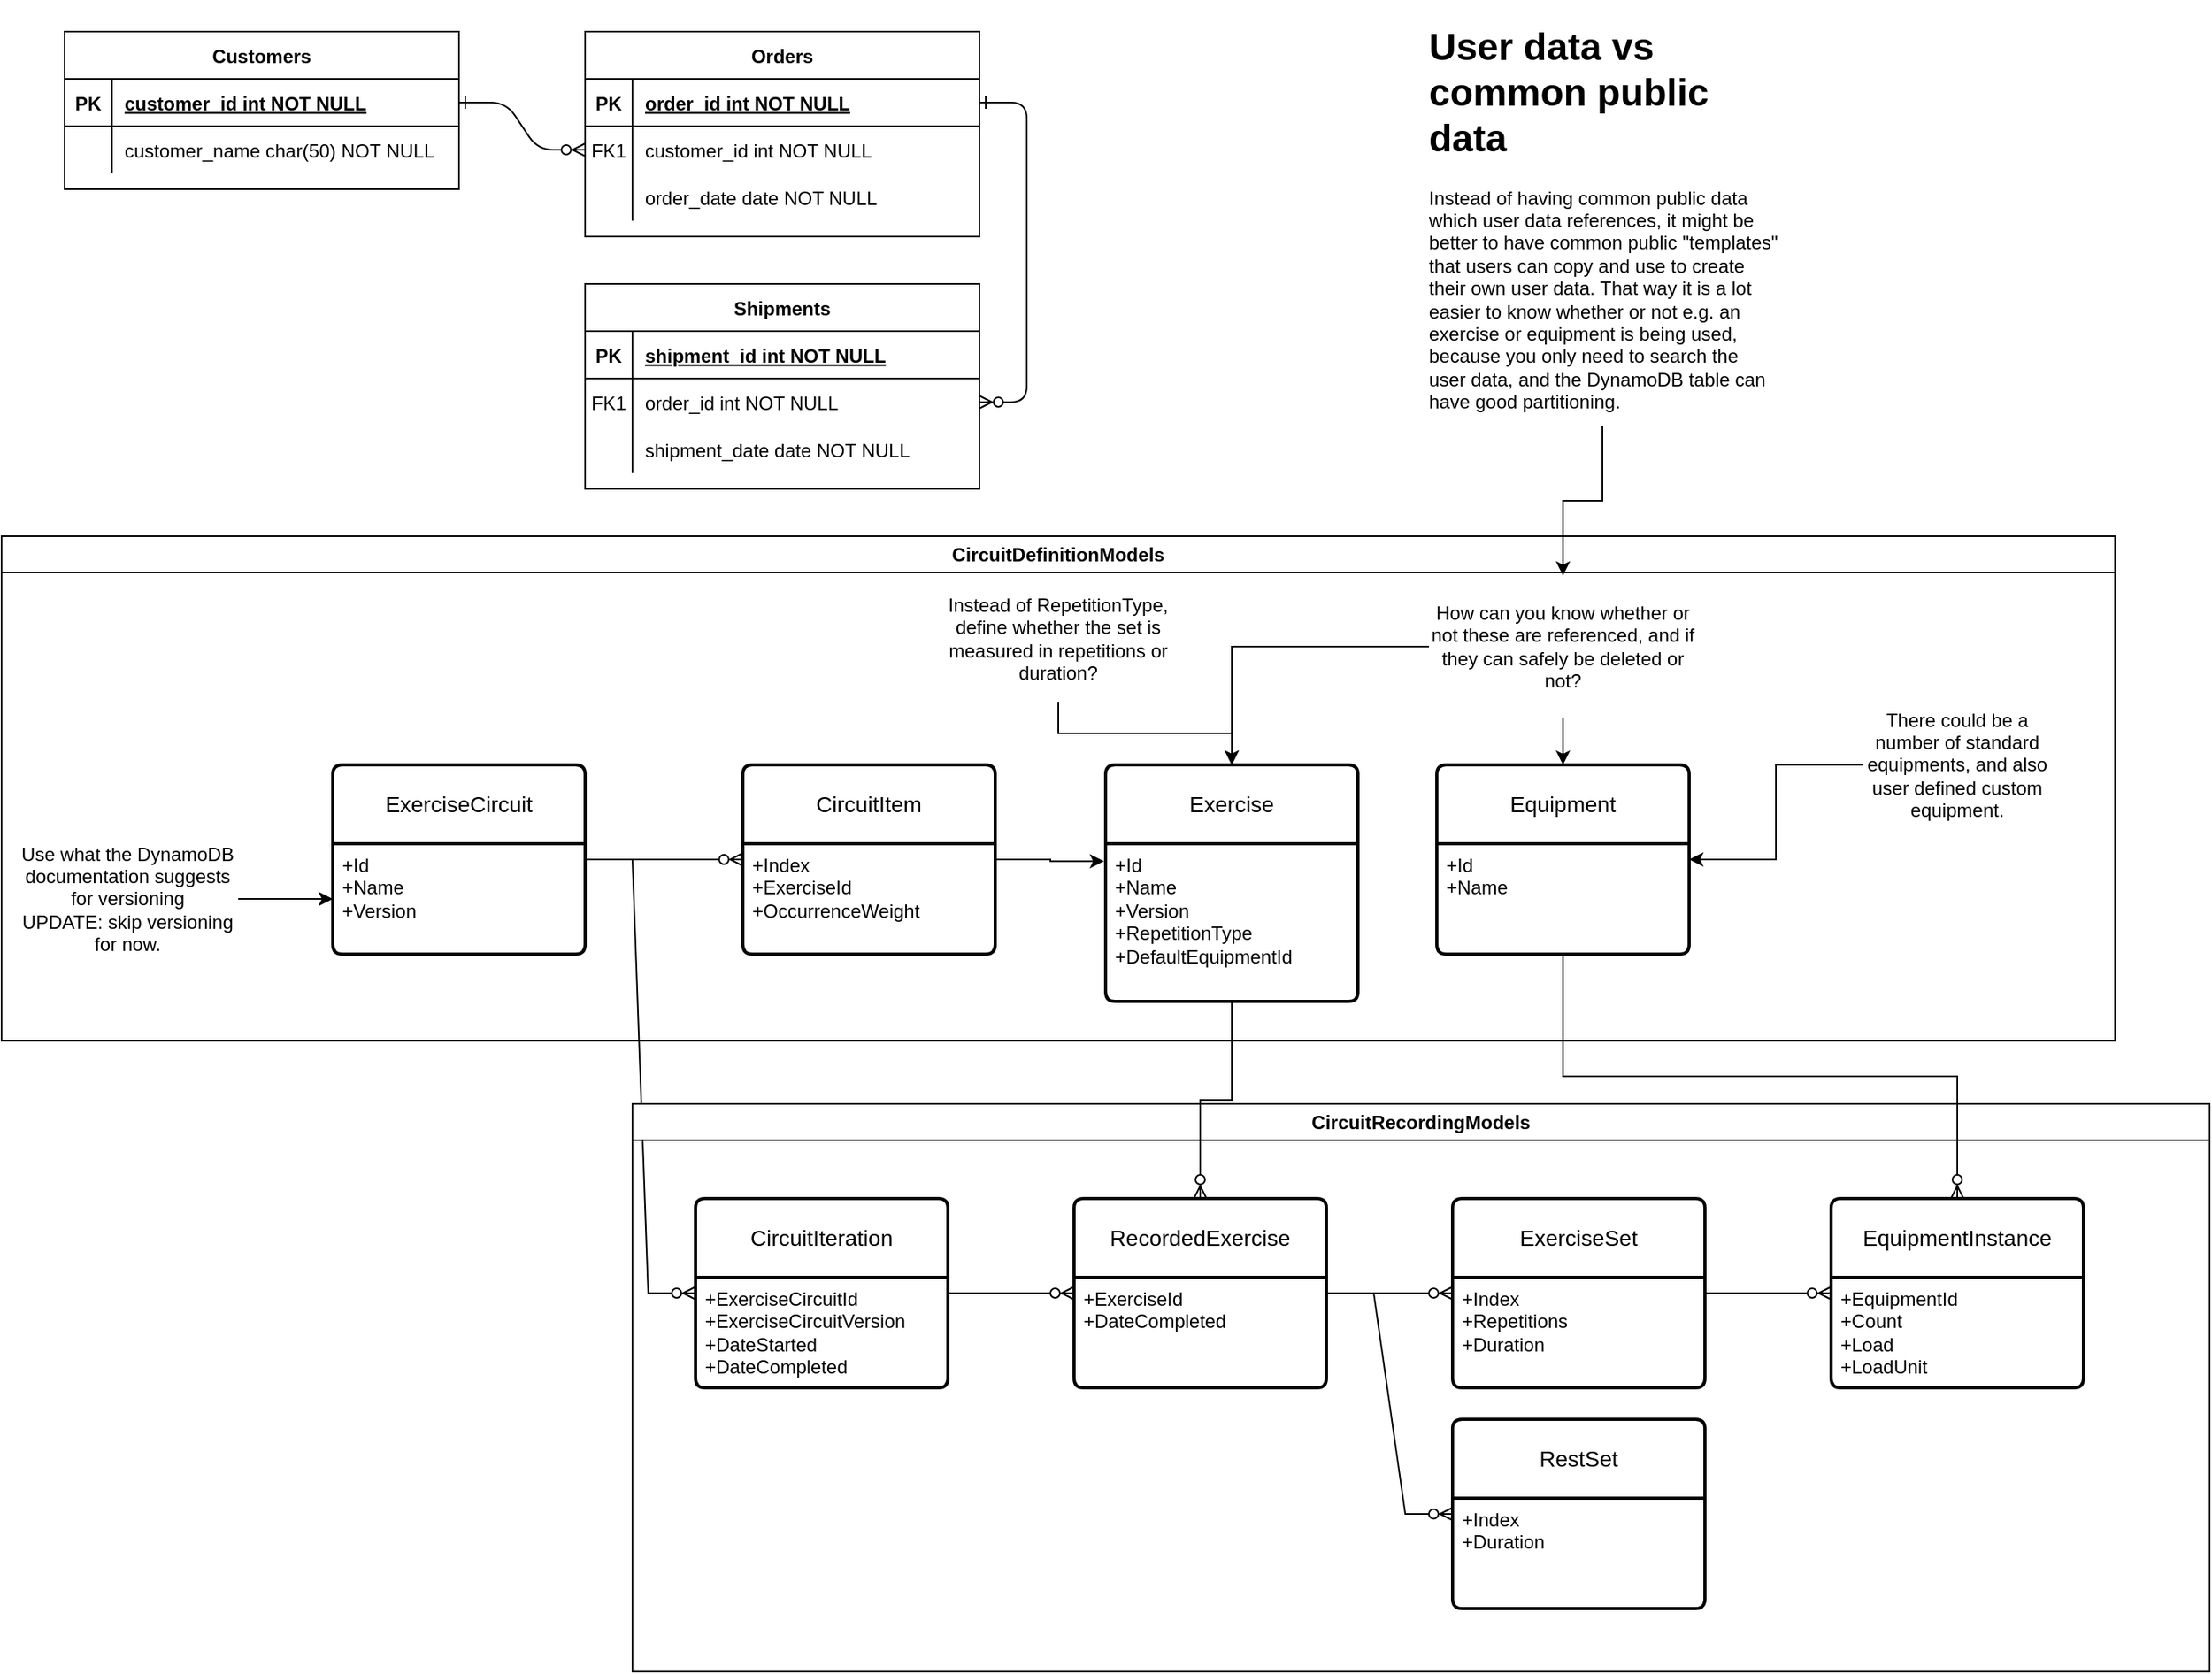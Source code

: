 <mxfile version="21.2.8" type="device">
  <diagram id="R2lEEEUBdFMjLlhIrx00" name="Page-1">
    <mxGraphModel dx="2074" dy="1204" grid="1" gridSize="10" guides="1" tooltips="1" connect="1" arrows="1" fold="1" page="1" pageScale="1" pageWidth="850" pageHeight="1100" math="0" shadow="0" extFonts="Permanent Marker^https://fonts.googleapis.com/css?family=Permanent+Marker">
      <root>
        <mxCell id="0" />
        <mxCell id="1" parent="0" />
        <mxCell id="C-vyLk0tnHw3VtMMgP7b-1" value="" style="edgeStyle=entityRelationEdgeStyle;endArrow=ERzeroToMany;startArrow=ERone;endFill=1;startFill=0;" parent="1" source="C-vyLk0tnHw3VtMMgP7b-24" target="C-vyLk0tnHw3VtMMgP7b-6" edge="1">
          <mxGeometry width="100" height="100" relative="1" as="geometry">
            <mxPoint x="340" y="640" as="sourcePoint" />
            <mxPoint x="440" y="540" as="targetPoint" />
          </mxGeometry>
        </mxCell>
        <mxCell id="C-vyLk0tnHw3VtMMgP7b-12" value="" style="edgeStyle=entityRelationEdgeStyle;endArrow=ERzeroToMany;startArrow=ERone;endFill=1;startFill=0;" parent="1" source="C-vyLk0tnHw3VtMMgP7b-3" target="C-vyLk0tnHw3VtMMgP7b-17" edge="1">
          <mxGeometry width="100" height="100" relative="1" as="geometry">
            <mxPoint x="400" y="100" as="sourcePoint" />
            <mxPoint x="460" y="125" as="targetPoint" />
          </mxGeometry>
        </mxCell>
        <mxCell id="C-vyLk0tnHw3VtMMgP7b-2" value="Orders" style="shape=table;startSize=30;container=1;collapsible=1;childLayout=tableLayout;fixedRows=1;rowLines=0;fontStyle=1;align=center;resizeLast=1;" parent="1" vertex="1">
          <mxGeometry x="450" y="40" width="250" height="130" as="geometry" />
        </mxCell>
        <mxCell id="C-vyLk0tnHw3VtMMgP7b-3" value="" style="shape=partialRectangle;collapsible=0;dropTarget=0;pointerEvents=0;fillColor=none;points=[[0,0.5],[1,0.5]];portConstraint=eastwest;top=0;left=0;right=0;bottom=1;" parent="C-vyLk0tnHw3VtMMgP7b-2" vertex="1">
          <mxGeometry y="30" width="250" height="30" as="geometry" />
        </mxCell>
        <mxCell id="C-vyLk0tnHw3VtMMgP7b-4" value="PK" style="shape=partialRectangle;overflow=hidden;connectable=0;fillColor=none;top=0;left=0;bottom=0;right=0;fontStyle=1;" parent="C-vyLk0tnHw3VtMMgP7b-3" vertex="1">
          <mxGeometry width="30" height="30" as="geometry">
            <mxRectangle width="30" height="30" as="alternateBounds" />
          </mxGeometry>
        </mxCell>
        <mxCell id="C-vyLk0tnHw3VtMMgP7b-5" value="order_id int NOT NULL " style="shape=partialRectangle;overflow=hidden;connectable=0;fillColor=none;top=0;left=0;bottom=0;right=0;align=left;spacingLeft=6;fontStyle=5;" parent="C-vyLk0tnHw3VtMMgP7b-3" vertex="1">
          <mxGeometry x="30" width="220" height="30" as="geometry">
            <mxRectangle width="220" height="30" as="alternateBounds" />
          </mxGeometry>
        </mxCell>
        <mxCell id="C-vyLk0tnHw3VtMMgP7b-6" value="" style="shape=partialRectangle;collapsible=0;dropTarget=0;pointerEvents=0;fillColor=none;points=[[0,0.5],[1,0.5]];portConstraint=eastwest;top=0;left=0;right=0;bottom=0;" parent="C-vyLk0tnHw3VtMMgP7b-2" vertex="1">
          <mxGeometry y="60" width="250" height="30" as="geometry" />
        </mxCell>
        <mxCell id="C-vyLk0tnHw3VtMMgP7b-7" value="FK1" style="shape=partialRectangle;overflow=hidden;connectable=0;fillColor=none;top=0;left=0;bottom=0;right=0;" parent="C-vyLk0tnHw3VtMMgP7b-6" vertex="1">
          <mxGeometry width="30" height="30" as="geometry">
            <mxRectangle width="30" height="30" as="alternateBounds" />
          </mxGeometry>
        </mxCell>
        <mxCell id="C-vyLk0tnHw3VtMMgP7b-8" value="customer_id int NOT NULL" style="shape=partialRectangle;overflow=hidden;connectable=0;fillColor=none;top=0;left=0;bottom=0;right=0;align=left;spacingLeft=6;" parent="C-vyLk0tnHw3VtMMgP7b-6" vertex="1">
          <mxGeometry x="30" width="220" height="30" as="geometry">
            <mxRectangle width="220" height="30" as="alternateBounds" />
          </mxGeometry>
        </mxCell>
        <mxCell id="C-vyLk0tnHw3VtMMgP7b-9" value="" style="shape=partialRectangle;collapsible=0;dropTarget=0;pointerEvents=0;fillColor=none;points=[[0,0.5],[1,0.5]];portConstraint=eastwest;top=0;left=0;right=0;bottom=0;" parent="C-vyLk0tnHw3VtMMgP7b-2" vertex="1">
          <mxGeometry y="90" width="250" height="30" as="geometry" />
        </mxCell>
        <mxCell id="C-vyLk0tnHw3VtMMgP7b-10" value="" style="shape=partialRectangle;overflow=hidden;connectable=0;fillColor=none;top=0;left=0;bottom=0;right=0;" parent="C-vyLk0tnHw3VtMMgP7b-9" vertex="1">
          <mxGeometry width="30" height="30" as="geometry">
            <mxRectangle width="30" height="30" as="alternateBounds" />
          </mxGeometry>
        </mxCell>
        <mxCell id="C-vyLk0tnHw3VtMMgP7b-11" value="order_date date NOT NULL" style="shape=partialRectangle;overflow=hidden;connectable=0;fillColor=none;top=0;left=0;bottom=0;right=0;align=left;spacingLeft=6;" parent="C-vyLk0tnHw3VtMMgP7b-9" vertex="1">
          <mxGeometry x="30" width="220" height="30" as="geometry">
            <mxRectangle width="220" height="30" as="alternateBounds" />
          </mxGeometry>
        </mxCell>
        <mxCell id="C-vyLk0tnHw3VtMMgP7b-13" value="Shipments" style="shape=table;startSize=30;container=1;collapsible=1;childLayout=tableLayout;fixedRows=1;rowLines=0;fontStyle=1;align=center;resizeLast=1;" parent="1" vertex="1">
          <mxGeometry x="450" y="200" width="250" height="130" as="geometry" />
        </mxCell>
        <mxCell id="C-vyLk0tnHw3VtMMgP7b-14" value="" style="shape=partialRectangle;collapsible=0;dropTarget=0;pointerEvents=0;fillColor=none;points=[[0,0.5],[1,0.5]];portConstraint=eastwest;top=0;left=0;right=0;bottom=1;" parent="C-vyLk0tnHw3VtMMgP7b-13" vertex="1">
          <mxGeometry y="30" width="250" height="30" as="geometry" />
        </mxCell>
        <mxCell id="C-vyLk0tnHw3VtMMgP7b-15" value="PK" style="shape=partialRectangle;overflow=hidden;connectable=0;fillColor=none;top=0;left=0;bottom=0;right=0;fontStyle=1;" parent="C-vyLk0tnHw3VtMMgP7b-14" vertex="1">
          <mxGeometry width="30" height="30" as="geometry">
            <mxRectangle width="30" height="30" as="alternateBounds" />
          </mxGeometry>
        </mxCell>
        <mxCell id="C-vyLk0tnHw3VtMMgP7b-16" value="shipment_id int NOT NULL " style="shape=partialRectangle;overflow=hidden;connectable=0;fillColor=none;top=0;left=0;bottom=0;right=0;align=left;spacingLeft=6;fontStyle=5;" parent="C-vyLk0tnHw3VtMMgP7b-14" vertex="1">
          <mxGeometry x="30" width="220" height="30" as="geometry">
            <mxRectangle width="220" height="30" as="alternateBounds" />
          </mxGeometry>
        </mxCell>
        <mxCell id="C-vyLk0tnHw3VtMMgP7b-17" value="" style="shape=partialRectangle;collapsible=0;dropTarget=0;pointerEvents=0;fillColor=none;points=[[0,0.5],[1,0.5]];portConstraint=eastwest;top=0;left=0;right=0;bottom=0;" parent="C-vyLk0tnHw3VtMMgP7b-13" vertex="1">
          <mxGeometry y="60" width="250" height="30" as="geometry" />
        </mxCell>
        <mxCell id="C-vyLk0tnHw3VtMMgP7b-18" value="FK1" style="shape=partialRectangle;overflow=hidden;connectable=0;fillColor=none;top=0;left=0;bottom=0;right=0;" parent="C-vyLk0tnHw3VtMMgP7b-17" vertex="1">
          <mxGeometry width="30" height="30" as="geometry">
            <mxRectangle width="30" height="30" as="alternateBounds" />
          </mxGeometry>
        </mxCell>
        <mxCell id="C-vyLk0tnHw3VtMMgP7b-19" value="order_id int NOT NULL" style="shape=partialRectangle;overflow=hidden;connectable=0;fillColor=none;top=0;left=0;bottom=0;right=0;align=left;spacingLeft=6;" parent="C-vyLk0tnHw3VtMMgP7b-17" vertex="1">
          <mxGeometry x="30" width="220" height="30" as="geometry">
            <mxRectangle width="220" height="30" as="alternateBounds" />
          </mxGeometry>
        </mxCell>
        <mxCell id="C-vyLk0tnHw3VtMMgP7b-20" value="" style="shape=partialRectangle;collapsible=0;dropTarget=0;pointerEvents=0;fillColor=none;points=[[0,0.5],[1,0.5]];portConstraint=eastwest;top=0;left=0;right=0;bottom=0;" parent="C-vyLk0tnHw3VtMMgP7b-13" vertex="1">
          <mxGeometry y="90" width="250" height="30" as="geometry" />
        </mxCell>
        <mxCell id="C-vyLk0tnHw3VtMMgP7b-21" value="" style="shape=partialRectangle;overflow=hidden;connectable=0;fillColor=none;top=0;left=0;bottom=0;right=0;" parent="C-vyLk0tnHw3VtMMgP7b-20" vertex="1">
          <mxGeometry width="30" height="30" as="geometry">
            <mxRectangle width="30" height="30" as="alternateBounds" />
          </mxGeometry>
        </mxCell>
        <mxCell id="C-vyLk0tnHw3VtMMgP7b-22" value="shipment_date date NOT NULL" style="shape=partialRectangle;overflow=hidden;connectable=0;fillColor=none;top=0;left=0;bottom=0;right=0;align=left;spacingLeft=6;" parent="C-vyLk0tnHw3VtMMgP7b-20" vertex="1">
          <mxGeometry x="30" width="220" height="30" as="geometry">
            <mxRectangle width="220" height="30" as="alternateBounds" />
          </mxGeometry>
        </mxCell>
        <mxCell id="C-vyLk0tnHw3VtMMgP7b-23" value="Customers" style="shape=table;startSize=30;container=1;collapsible=1;childLayout=tableLayout;fixedRows=1;rowLines=0;fontStyle=1;align=center;resizeLast=1;" parent="1" vertex="1">
          <mxGeometry x="120" y="40" width="250" height="100" as="geometry" />
        </mxCell>
        <mxCell id="C-vyLk0tnHw3VtMMgP7b-24" value="" style="shape=partialRectangle;collapsible=0;dropTarget=0;pointerEvents=0;fillColor=none;points=[[0,0.5],[1,0.5]];portConstraint=eastwest;top=0;left=0;right=0;bottom=1;" parent="C-vyLk0tnHw3VtMMgP7b-23" vertex="1">
          <mxGeometry y="30" width="250" height="30" as="geometry" />
        </mxCell>
        <mxCell id="C-vyLk0tnHw3VtMMgP7b-25" value="PK" style="shape=partialRectangle;overflow=hidden;connectable=0;fillColor=none;top=0;left=0;bottom=0;right=0;fontStyle=1;" parent="C-vyLk0tnHw3VtMMgP7b-24" vertex="1">
          <mxGeometry width="30" height="30" as="geometry">
            <mxRectangle width="30" height="30" as="alternateBounds" />
          </mxGeometry>
        </mxCell>
        <mxCell id="C-vyLk0tnHw3VtMMgP7b-26" value="customer_id int NOT NULL " style="shape=partialRectangle;overflow=hidden;connectable=0;fillColor=none;top=0;left=0;bottom=0;right=0;align=left;spacingLeft=6;fontStyle=5;" parent="C-vyLk0tnHw3VtMMgP7b-24" vertex="1">
          <mxGeometry x="30" width="220" height="30" as="geometry">
            <mxRectangle width="220" height="30" as="alternateBounds" />
          </mxGeometry>
        </mxCell>
        <mxCell id="C-vyLk0tnHw3VtMMgP7b-27" value="" style="shape=partialRectangle;collapsible=0;dropTarget=0;pointerEvents=0;fillColor=none;points=[[0,0.5],[1,0.5]];portConstraint=eastwest;top=0;left=0;right=0;bottom=0;" parent="C-vyLk0tnHw3VtMMgP7b-23" vertex="1">
          <mxGeometry y="60" width="250" height="30" as="geometry" />
        </mxCell>
        <mxCell id="C-vyLk0tnHw3VtMMgP7b-28" value="" style="shape=partialRectangle;overflow=hidden;connectable=0;fillColor=none;top=0;left=0;bottom=0;right=0;" parent="C-vyLk0tnHw3VtMMgP7b-27" vertex="1">
          <mxGeometry width="30" height="30" as="geometry">
            <mxRectangle width="30" height="30" as="alternateBounds" />
          </mxGeometry>
        </mxCell>
        <mxCell id="C-vyLk0tnHw3VtMMgP7b-29" value="customer_name char(50) NOT NULL" style="shape=partialRectangle;overflow=hidden;connectable=0;fillColor=none;top=0;left=0;bottom=0;right=0;align=left;spacingLeft=6;" parent="C-vyLk0tnHw3VtMMgP7b-27" vertex="1">
          <mxGeometry x="30" width="220" height="30" as="geometry">
            <mxRectangle width="220" height="30" as="alternateBounds" />
          </mxGeometry>
        </mxCell>
        <mxCell id="sjj5u9QBBr_6Ot21T0Ua-19" value="" style="edgeStyle=entityRelationEdgeStyle;fontSize=12;html=1;endArrow=ERzeroToMany;endFill=1;rounded=0;" parent="1" source="sjj5u9QBBr_6Ot21T0Ua-20" target="sjj5u9QBBr_6Ot21T0Ua-17" edge="1">
          <mxGeometry width="100" height="100" relative="1" as="geometry">
            <mxPoint x="510" y="575" as="sourcePoint" />
            <mxPoint x="490" y="820" as="targetPoint" />
          </mxGeometry>
        </mxCell>
        <mxCell id="jp7TUn0RlNH30Q477JoS-1" value="CircuitDefinitionModels" style="swimlane;whiteSpace=wrap;html=1;" parent="1" vertex="1">
          <mxGeometry x="80" y="360" width="1340" height="320" as="geometry" />
        </mxCell>
        <mxCell id="sjj5u9QBBr_6Ot21T0Ua-14" value="Exercise" style="swimlane;childLayout=stackLayout;horizontal=1;startSize=50;horizontalStack=0;rounded=1;fontSize=14;fontStyle=0;strokeWidth=2;resizeParent=0;resizeLast=1;shadow=0;dashed=0;align=center;arcSize=4;whiteSpace=wrap;html=1;" parent="jp7TUn0RlNH30Q477JoS-1" vertex="1">
          <mxGeometry x="700" y="145" width="160" height="150" as="geometry" />
        </mxCell>
        <mxCell id="sjj5u9QBBr_6Ot21T0Ua-15" value="+Id&lt;br&gt;+Name&lt;br&gt;+Version&lt;br&gt;+RepetitionType&lt;br&gt;+DefaultEquipmentId" style="align=left;strokeColor=none;fillColor=none;spacingLeft=4;fontSize=12;verticalAlign=top;resizable=0;rotatable=0;part=1;html=1;" parent="sjj5u9QBBr_6Ot21T0Ua-14" vertex="1">
          <mxGeometry y="50" width="160" height="100" as="geometry" />
        </mxCell>
        <mxCell id="sjj5u9QBBr_6Ot21T0Ua-20" value="ExerciseCircuit" style="swimlane;childLayout=stackLayout;horizontal=1;startSize=50;horizontalStack=0;rounded=1;fontSize=14;fontStyle=0;strokeWidth=2;resizeParent=0;resizeLast=1;shadow=0;dashed=0;align=center;arcSize=4;whiteSpace=wrap;html=1;" parent="jp7TUn0RlNH30Q477JoS-1" vertex="1">
          <mxGeometry x="210" y="145" width="160" height="120" as="geometry" />
        </mxCell>
        <mxCell id="sjj5u9QBBr_6Ot21T0Ua-21" value="+Id&lt;br&gt;+Name&lt;br&gt;+Version" style="align=left;strokeColor=none;fillColor=none;spacingLeft=4;fontSize=12;verticalAlign=top;resizable=0;rotatable=0;part=1;html=1;" parent="sjj5u9QBBr_6Ot21T0Ua-20" vertex="1">
          <mxGeometry y="50" width="160" height="70" as="geometry" />
        </mxCell>
        <mxCell id="sjj5u9QBBr_6Ot21T0Ua-23" style="edgeStyle=orthogonalEdgeStyle;rounded=0;orthogonalLoop=1;jettySize=auto;html=1;" parent="jp7TUn0RlNH30Q477JoS-1" source="sjj5u9QBBr_6Ot21T0Ua-22" target="sjj5u9QBBr_6Ot21T0Ua-21" edge="1">
          <mxGeometry relative="1" as="geometry" />
        </mxCell>
        <mxCell id="sjj5u9QBBr_6Ot21T0Ua-22" value="Use what the DynamoDB documentation suggests for versioning&lt;br&gt;UPDATE: skip versioning for now." style="text;html=1;strokeColor=none;fillColor=none;align=center;verticalAlign=middle;whiteSpace=wrap;rounded=0;" parent="jp7TUn0RlNH30Q477JoS-1" vertex="1">
          <mxGeometry x="10" y="195" width="140" height="70" as="geometry" />
        </mxCell>
        <mxCell id="nlcEs-kw_23XkwyBWWhw-1" style="edgeStyle=orthogonalEdgeStyle;rounded=0;orthogonalLoop=1;jettySize=auto;html=1;entryX=-0.006;entryY=0.111;entryDx=0;entryDy=0;entryPerimeter=0;" parent="jp7TUn0RlNH30Q477JoS-1" source="sjj5u9QBBr_6Ot21T0Ua-29" target="sjj5u9QBBr_6Ot21T0Ua-15" edge="1">
          <mxGeometry relative="1" as="geometry" />
        </mxCell>
        <mxCell id="sjj5u9QBBr_6Ot21T0Ua-29" value="CircuitItem" style="swimlane;childLayout=stackLayout;horizontal=1;startSize=50;horizontalStack=0;rounded=1;fontSize=14;fontStyle=0;strokeWidth=2;resizeParent=0;resizeLast=1;shadow=0;dashed=0;align=center;arcSize=4;whiteSpace=wrap;html=1;" parent="jp7TUn0RlNH30Q477JoS-1" vertex="1">
          <mxGeometry x="470" y="145" width="160" height="120" as="geometry" />
        </mxCell>
        <mxCell id="sjj5u9QBBr_6Ot21T0Ua-30" value="+Index&lt;br&gt;+ExerciseId&lt;br&gt;+OccurrenceWeight" style="align=left;strokeColor=none;fillColor=none;spacingLeft=4;fontSize=12;verticalAlign=top;resizable=0;rotatable=0;part=1;html=1;" parent="sjj5u9QBBr_6Ot21T0Ua-29" vertex="1">
          <mxGeometry y="50" width="160" height="70" as="geometry" />
        </mxCell>
        <mxCell id="sjj5u9QBBr_6Ot21T0Ua-31" value="" style="edgeStyle=entityRelationEdgeStyle;fontSize=12;html=1;endArrow=ERzeroToMany;endFill=1;rounded=0;" parent="jp7TUn0RlNH30Q477JoS-1" source="sjj5u9QBBr_6Ot21T0Ua-20" target="sjj5u9QBBr_6Ot21T0Ua-29" edge="1">
          <mxGeometry width="100" height="100" relative="1" as="geometry">
            <mxPoint x="190" y="465" as="sourcePoint" />
            <mxPoint x="290" y="365" as="targetPoint" />
          </mxGeometry>
        </mxCell>
        <mxCell id="sjj5u9QBBr_6Ot21T0Ua-36" value="Equipment" style="swimlane;childLayout=stackLayout;horizontal=1;startSize=50;horizontalStack=0;rounded=1;fontSize=14;fontStyle=0;strokeWidth=2;resizeParent=0;resizeLast=1;shadow=0;dashed=0;align=center;arcSize=4;whiteSpace=wrap;html=1;" parent="jp7TUn0RlNH30Q477JoS-1" vertex="1">
          <mxGeometry x="910" y="145" width="160" height="120" as="geometry" />
        </mxCell>
        <mxCell id="sjj5u9QBBr_6Ot21T0Ua-37" value="+Id&lt;br&gt;+Name" style="align=left;strokeColor=none;fillColor=none;spacingLeft=4;fontSize=12;verticalAlign=top;resizable=0;rotatable=0;part=1;html=1;" parent="sjj5u9QBBr_6Ot21T0Ua-36" vertex="1">
          <mxGeometry y="50" width="160" height="70" as="geometry" />
        </mxCell>
        <mxCell id="sjj5u9QBBr_6Ot21T0Ua-47" style="edgeStyle=orthogonalEdgeStyle;rounded=0;orthogonalLoop=1;jettySize=auto;html=1;" parent="jp7TUn0RlNH30Q477JoS-1" source="sjj5u9QBBr_6Ot21T0Ua-46" target="sjj5u9QBBr_6Ot21T0Ua-14" edge="1">
          <mxGeometry relative="1" as="geometry" />
        </mxCell>
        <mxCell id="sjj5u9QBBr_6Ot21T0Ua-46" value="Instead of RepetitionType, define whether the set is measured in repetitions or duration?" style="text;html=1;strokeColor=none;fillColor=none;align=center;verticalAlign=middle;whiteSpace=wrap;rounded=0;" parent="jp7TUn0RlNH30Q477JoS-1" vertex="1">
          <mxGeometry x="595" y="25" width="150" height="80" as="geometry" />
        </mxCell>
        <mxCell id="nlcEs-kw_23XkwyBWWhw-3" style="edgeStyle=orthogonalEdgeStyle;rounded=0;orthogonalLoop=1;jettySize=auto;html=1;" parent="jp7TUn0RlNH30Q477JoS-1" source="nlcEs-kw_23XkwyBWWhw-2" target="sjj5u9QBBr_6Ot21T0Ua-36" edge="1">
          <mxGeometry relative="1" as="geometry" />
        </mxCell>
        <mxCell id="nlcEs-kw_23XkwyBWWhw-2" value="There could be a number of standard equipments, and also user defined custom equipment." style="text;html=1;strokeColor=none;fillColor=none;align=center;verticalAlign=middle;whiteSpace=wrap;rounded=0;" parent="jp7TUn0RlNH30Q477JoS-1" vertex="1">
          <mxGeometry x="1180" y="105" width="120" height="80" as="geometry" />
        </mxCell>
        <mxCell id="jp7TUn0RlNH30Q477JoS-3" value="How can you know whether or not these are referenced, and if they can safely be deleted or not?" style="text;html=1;strokeColor=none;fillColor=none;align=center;verticalAlign=middle;whiteSpace=wrap;rounded=0;" parent="jp7TUn0RlNH30Q477JoS-1" vertex="1">
          <mxGeometry x="905" y="25" width="170" height="90" as="geometry" />
        </mxCell>
        <mxCell id="jp7TUn0RlNH30Q477JoS-4" style="edgeStyle=orthogonalEdgeStyle;rounded=0;orthogonalLoop=1;jettySize=auto;html=1;" parent="jp7TUn0RlNH30Q477JoS-1" source="jp7TUn0RlNH30Q477JoS-3" target="sjj5u9QBBr_6Ot21T0Ua-36" edge="1">
          <mxGeometry relative="1" as="geometry" />
        </mxCell>
        <mxCell id="jp7TUn0RlNH30Q477JoS-5" style="edgeStyle=orthogonalEdgeStyle;rounded=0;orthogonalLoop=1;jettySize=auto;html=1;" parent="jp7TUn0RlNH30Q477JoS-1" source="jp7TUn0RlNH30Q477JoS-3" target="sjj5u9QBBr_6Ot21T0Ua-14" edge="1">
          <mxGeometry relative="1" as="geometry" />
        </mxCell>
        <mxCell id="jp7TUn0RlNH30Q477JoS-2" value="CircuitRecordingModels" style="swimlane;whiteSpace=wrap;html=1;" parent="1" vertex="1">
          <mxGeometry x="480" y="720" width="1000" height="360" as="geometry" />
        </mxCell>
        <mxCell id="sjj5u9QBBr_6Ot21T0Ua-17" value="CircuitIteration" style="swimlane;childLayout=stackLayout;horizontal=1;startSize=50;horizontalStack=0;rounded=1;fontSize=14;fontStyle=0;strokeWidth=2;resizeParent=0;resizeLast=1;shadow=0;dashed=0;align=center;arcSize=4;whiteSpace=wrap;html=1;" parent="jp7TUn0RlNH30Q477JoS-2" vertex="1">
          <mxGeometry x="40" y="60" width="160" height="120" as="geometry" />
        </mxCell>
        <mxCell id="sjj5u9QBBr_6Ot21T0Ua-18" value="+ExerciseCircuitId&lt;br&gt;+ExerciseCircuitVersion&lt;br&gt;+DateStarted&lt;br&gt;+DateCompleted" style="align=left;strokeColor=none;fillColor=none;spacingLeft=4;fontSize=12;verticalAlign=top;resizable=0;rotatable=0;part=1;html=1;" parent="sjj5u9QBBr_6Ot21T0Ua-17" vertex="1">
          <mxGeometry y="50" width="160" height="70" as="geometry" />
        </mxCell>
        <mxCell id="sjj5u9QBBr_6Ot21T0Ua-24" value="RecordedExercise" style="swimlane;childLayout=stackLayout;horizontal=1;startSize=50;horizontalStack=0;rounded=1;fontSize=14;fontStyle=0;strokeWidth=2;resizeParent=0;resizeLast=1;shadow=0;dashed=0;align=center;arcSize=4;whiteSpace=wrap;html=1;" parent="jp7TUn0RlNH30Q477JoS-2" vertex="1">
          <mxGeometry x="280" y="60" width="160" height="120" as="geometry" />
        </mxCell>
        <mxCell id="sjj5u9QBBr_6Ot21T0Ua-25" value="+ExerciseId&lt;br&gt;+DateCompleted" style="align=left;strokeColor=none;fillColor=none;spacingLeft=4;fontSize=12;verticalAlign=top;resizable=0;rotatable=0;part=1;html=1;" parent="sjj5u9QBBr_6Ot21T0Ua-24" vertex="1">
          <mxGeometry y="50" width="160" height="70" as="geometry" />
        </mxCell>
        <mxCell id="sjj5u9QBBr_6Ot21T0Ua-26" value="" style="edgeStyle=entityRelationEdgeStyle;fontSize=12;html=1;endArrow=ERzeroToMany;endFill=1;rounded=0;" parent="jp7TUn0RlNH30Q477JoS-2" source="sjj5u9QBBr_6Ot21T0Ua-17" target="sjj5u9QBBr_6Ot21T0Ua-24" edge="1">
          <mxGeometry width="100" height="100" relative="1" as="geometry">
            <mxPoint x="220" y="350" as="sourcePoint" />
            <mxPoint x="320" y="250" as="targetPoint" />
          </mxGeometry>
        </mxCell>
        <mxCell id="sjj5u9QBBr_6Ot21T0Ua-32" value="ExerciseSet" style="swimlane;childLayout=stackLayout;horizontal=1;startSize=50;horizontalStack=0;rounded=1;fontSize=14;fontStyle=0;strokeWidth=2;resizeParent=0;resizeLast=1;shadow=0;dashed=0;align=center;arcSize=4;whiteSpace=wrap;html=1;" parent="jp7TUn0RlNH30Q477JoS-2" vertex="1">
          <mxGeometry x="520" y="60" width="160" height="120" as="geometry" />
        </mxCell>
        <mxCell id="sjj5u9QBBr_6Ot21T0Ua-33" value="+Index&lt;br&gt;+Repetitions&lt;br&gt;+Duration" style="align=left;strokeColor=none;fillColor=none;spacingLeft=4;fontSize=12;verticalAlign=top;resizable=0;rotatable=0;part=1;html=1;" parent="sjj5u9QBBr_6Ot21T0Ua-32" vertex="1">
          <mxGeometry y="50" width="160" height="70" as="geometry" />
        </mxCell>
        <mxCell id="sjj5u9QBBr_6Ot21T0Ua-40" value="" style="edgeStyle=entityRelationEdgeStyle;fontSize=12;html=1;endArrow=ERzeroToMany;endFill=1;rounded=0;" parent="jp7TUn0RlNH30Q477JoS-2" source="sjj5u9QBBr_6Ot21T0Ua-24" target="sjj5u9QBBr_6Ot21T0Ua-32" edge="1">
          <mxGeometry width="100" height="100" relative="1" as="geometry">
            <mxPoint x="530" y="320" as="sourcePoint" />
            <mxPoint x="630" y="220" as="targetPoint" />
          </mxGeometry>
        </mxCell>
        <mxCell id="sjj5u9QBBr_6Ot21T0Ua-43" value="EquipmentInstance" style="swimlane;childLayout=stackLayout;horizontal=1;startSize=50;horizontalStack=0;rounded=1;fontSize=14;fontStyle=0;strokeWidth=2;resizeParent=0;resizeLast=1;shadow=0;dashed=0;align=center;arcSize=4;whiteSpace=wrap;html=1;" parent="jp7TUn0RlNH30Q477JoS-2" vertex="1">
          <mxGeometry x="760" y="60" width="160" height="120" as="geometry" />
        </mxCell>
        <mxCell id="sjj5u9QBBr_6Ot21T0Ua-44" value="+EquipmentId&lt;br&gt;+Count&lt;br&gt;+Load&lt;br&gt;+LoadUnit" style="align=left;strokeColor=none;fillColor=none;spacingLeft=4;fontSize=12;verticalAlign=top;resizable=0;rotatable=0;part=1;html=1;" parent="sjj5u9QBBr_6Ot21T0Ua-43" vertex="1">
          <mxGeometry y="50" width="160" height="70" as="geometry" />
        </mxCell>
        <mxCell id="sjj5u9QBBr_6Ot21T0Ua-45" value="" style="edgeStyle=entityRelationEdgeStyle;fontSize=12;html=1;endArrow=ERzeroToMany;endFill=1;rounded=0;" parent="jp7TUn0RlNH30Q477JoS-2" source="sjj5u9QBBr_6Ot21T0Ua-32" target="sjj5u9QBBr_6Ot21T0Ua-43" edge="1">
          <mxGeometry width="100" height="100" relative="1" as="geometry">
            <mxPoint x="690" y="320" as="sourcePoint" />
            <mxPoint x="790" y="220" as="targetPoint" />
          </mxGeometry>
        </mxCell>
        <mxCell id="nlcEs-kw_23XkwyBWWhw-4" value="RestSet" style="swimlane;childLayout=stackLayout;horizontal=1;startSize=50;horizontalStack=0;rounded=1;fontSize=14;fontStyle=0;strokeWidth=2;resizeParent=0;resizeLast=1;shadow=0;dashed=0;align=center;arcSize=4;whiteSpace=wrap;html=1;" parent="jp7TUn0RlNH30Q477JoS-2" vertex="1">
          <mxGeometry x="520" y="200" width="160" height="120" as="geometry" />
        </mxCell>
        <mxCell id="nlcEs-kw_23XkwyBWWhw-5" value="+Index&lt;br&gt;+Duration" style="align=left;strokeColor=none;fillColor=none;spacingLeft=4;fontSize=12;verticalAlign=top;resizable=0;rotatable=0;part=1;html=1;" parent="nlcEs-kw_23XkwyBWWhw-4" vertex="1">
          <mxGeometry y="50" width="160" height="70" as="geometry" />
        </mxCell>
        <mxCell id="nlcEs-kw_23XkwyBWWhw-6" value="" style="edgeStyle=entityRelationEdgeStyle;fontSize=12;html=1;endArrow=ERzeroToMany;endFill=1;rounded=0;" parent="jp7TUn0RlNH30Q477JoS-2" source="sjj5u9QBBr_6Ot21T0Ua-24" target="nlcEs-kw_23XkwyBWWhw-4" edge="1">
          <mxGeometry width="100" height="100" relative="1" as="geometry">
            <mxPoint x="570" y="460" as="sourcePoint" />
            <mxPoint x="670" y="360" as="targetPoint" />
          </mxGeometry>
        </mxCell>
        <mxCell id="jp7TUn0RlNH30Q477JoS-7" value="" style="edgeStyle=elbowEdgeStyle;fontSize=12;html=1;endArrow=ERzeroToMany;endFill=1;rounded=0;elbow=vertical;" parent="1" source="sjj5u9QBBr_6Ot21T0Ua-14" target="sjj5u9QBBr_6Ot21T0Ua-24" edge="1">
          <mxGeometry width="100" height="100" relative="1" as="geometry">
            <mxPoint x="330" y="800" as="sourcePoint" />
            <mxPoint x="380" y="1010" as="targetPoint" />
          </mxGeometry>
        </mxCell>
        <mxCell id="jp7TUn0RlNH30Q477JoS-9" value="" style="edgeStyle=elbowEdgeStyle;fontSize=12;html=1;endArrow=ERzeroToMany;endFill=1;rounded=0;elbow=vertical;" parent="1" source="sjj5u9QBBr_6Ot21T0Ua-36" target="sjj5u9QBBr_6Ot21T0Ua-43" edge="1">
          <mxGeometry width="100" height="100" relative="1" as="geometry">
            <mxPoint x="1510" y="560" as="sourcePoint" />
            <mxPoint x="1610" y="460" as="targetPoint" />
          </mxGeometry>
        </mxCell>
        <mxCell id="tBFRdw6DMG9I_aPYPl2L-3" style="edgeStyle=orthogonalEdgeStyle;rounded=0;orthogonalLoop=1;jettySize=auto;html=1;" edge="1" parent="1" source="tBFRdw6DMG9I_aPYPl2L-2" target="jp7TUn0RlNH30Q477JoS-3">
          <mxGeometry relative="1" as="geometry" />
        </mxCell>
        <mxCell id="tBFRdw6DMG9I_aPYPl2L-2" value="&lt;h1&gt;User data vs common public data&lt;br&gt;&lt;/h1&gt;&lt;p&gt;Instead of having common public data which user data references, it might be better to have common public &quot;templates&quot; that users can copy and use to create their own user data. That way it is a lot easier to know whether or not e.g. an exercise or equipment is being used, because you only need to search the user data, and the DynamoDB table can have good partitioning.&lt;/p&gt;" style="text;html=1;strokeColor=none;fillColor=none;spacing=5;spacingTop=-20;whiteSpace=wrap;overflow=hidden;rounded=0;" vertex="1" parent="1">
          <mxGeometry x="980" y="30" width="230" height="260" as="geometry" />
        </mxCell>
      </root>
    </mxGraphModel>
  </diagram>
</mxfile>
